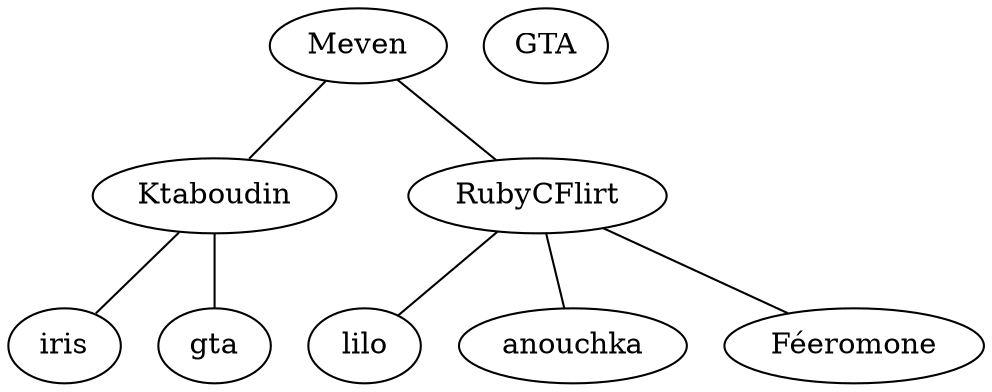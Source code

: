 graph Falmily {
    // list of names
    meven [label="Meven"];
      alix [label="Ktaboudin"];
        iris [label="iris"];
        camille [label="GTA"];
      chris [label="RubyCFlirt"];
        lilo [label="lilo"];
        anouchka [label="anouchka"];
        benoit [label="Féeromone"];
    
    
    /*
    ** List of patronage links
    */

    // Meven's graph
    meven -- alix;
      alix -- iris;
      alix -- gta;
    meven -- chris;
      chris -- benoit;
      chris -- anouchka;
      chris -- lilo;
}
